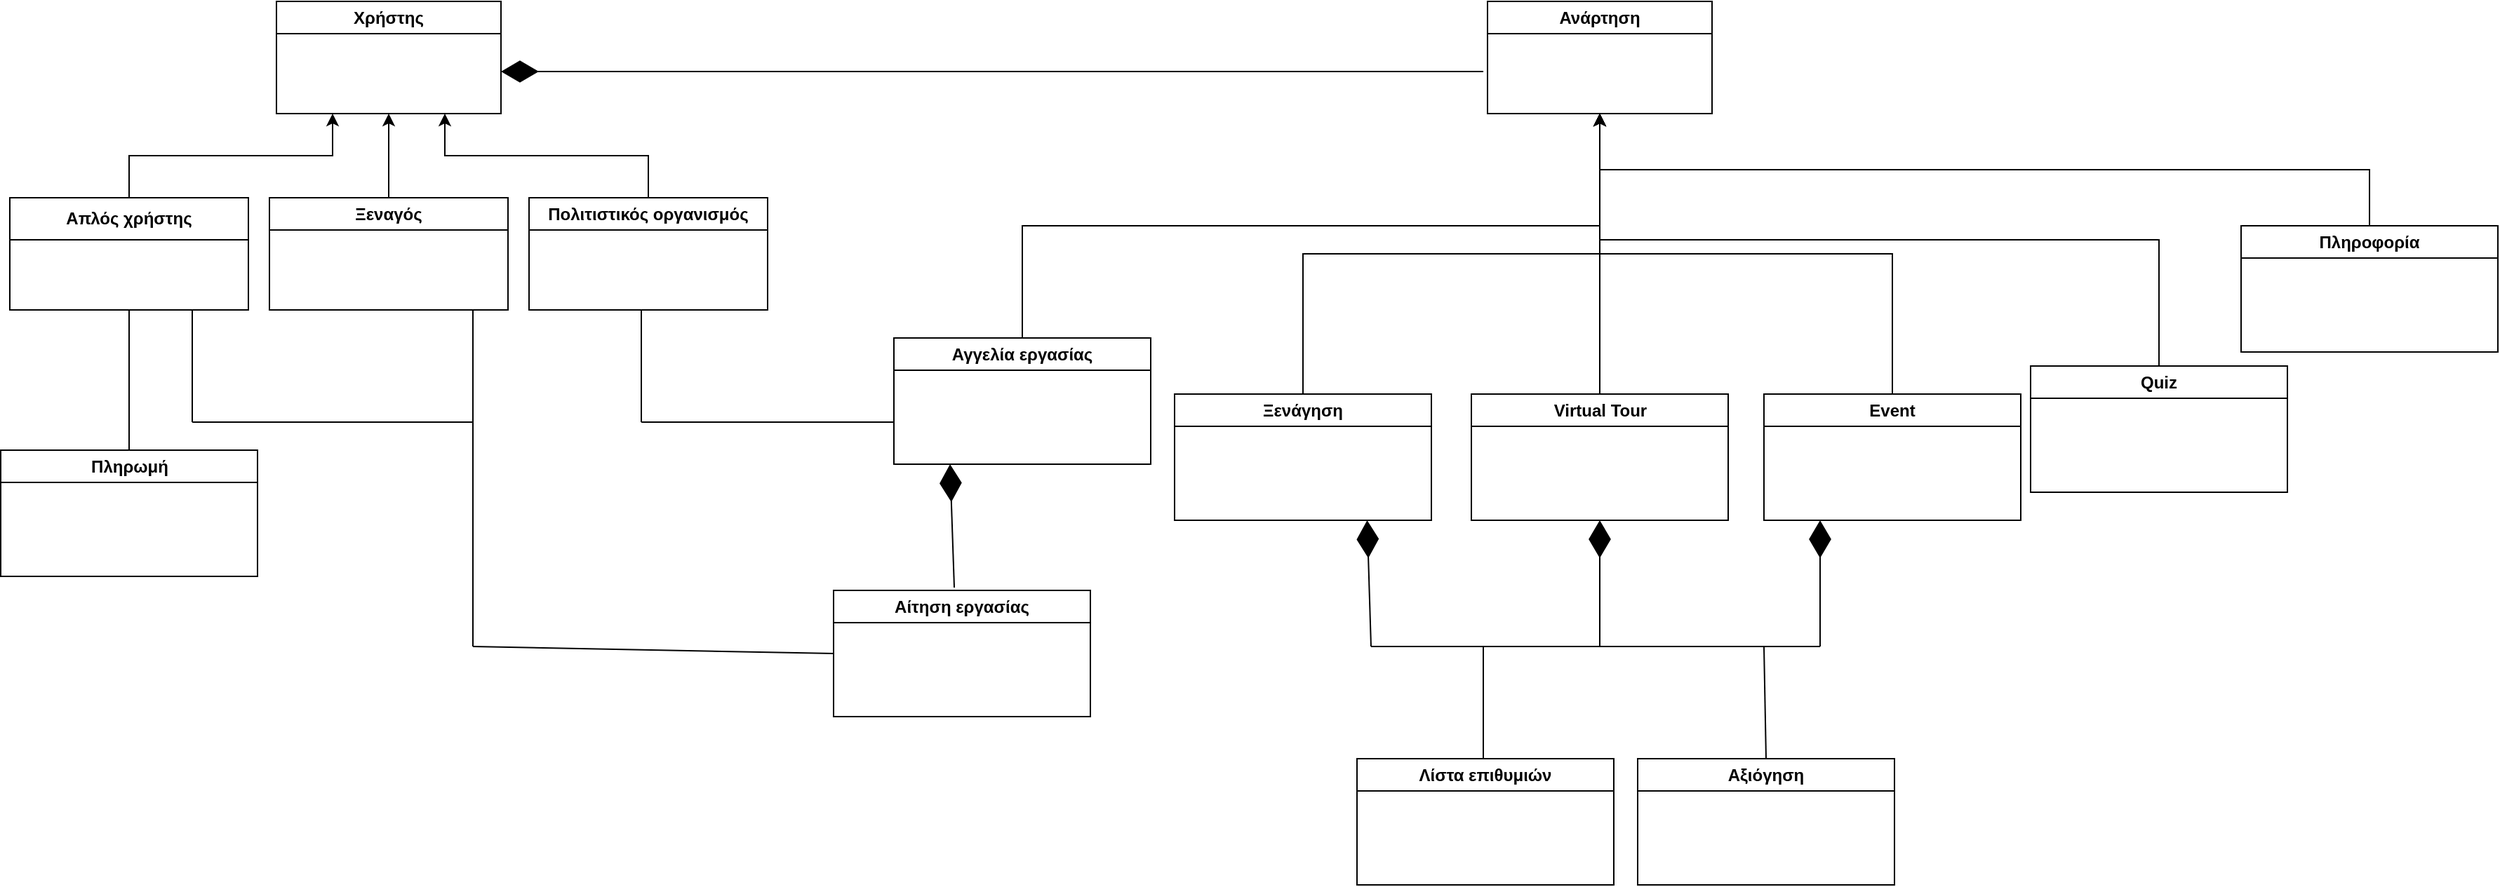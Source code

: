 <mxfile version="21.1.1" type="device">
  <diagram name="Σελίδα-1" id="hfZijqoAA24UyClrSjuV">
    <mxGraphModel dx="1707" dy="427" grid="1" gridSize="10" guides="1" tooltips="1" connect="1" arrows="1" fold="1" page="1" pageScale="1" pageWidth="827" pageHeight="1169" math="0" shadow="0">
      <root>
        <mxCell id="0" />
        <mxCell id="1" parent="0" />
        <mxCell id="enI1zl7nr-y_ysx5LxIe-6" style="edgeStyle=orthogonalEdgeStyle;rounded=0;orthogonalLoop=1;jettySize=auto;html=1;exitX=0.5;exitY=0;exitDx=0;exitDy=0;entryX=0.25;entryY=1;entryDx=0;entryDy=0;" parent="1" source="enI1zl7nr-y_ysx5LxIe-2" target="enI1zl7nr-y_ysx5LxIe-5" edge="1">
          <mxGeometry relative="1" as="geometry" />
        </mxCell>
        <mxCell id="enI1zl7nr-y_ysx5LxIe-2" value="Απλός χρήστης" style="swimlane;whiteSpace=wrap;html=1;startSize=30;" parent="1" vertex="1">
          <mxGeometry x="-770" y="160" width="170" height="80" as="geometry" />
        </mxCell>
        <mxCell id="enI1zl7nr-y_ysx5LxIe-7" style="edgeStyle=orthogonalEdgeStyle;rounded=0;orthogonalLoop=1;jettySize=auto;html=1;exitX=0.5;exitY=0;exitDx=0;exitDy=0;entryX=0.5;entryY=1;entryDx=0;entryDy=0;" parent="1" source="enI1zl7nr-y_ysx5LxIe-3" target="enI1zl7nr-y_ysx5LxIe-5" edge="1">
          <mxGeometry relative="1" as="geometry" />
        </mxCell>
        <mxCell id="enI1zl7nr-y_ysx5LxIe-3" value="Ξεναγός" style="swimlane;whiteSpace=wrap;html=1;" parent="1" vertex="1">
          <mxGeometry x="-585" y="160" width="170" height="80" as="geometry" />
        </mxCell>
        <mxCell id="enI1zl7nr-y_ysx5LxIe-8" style="edgeStyle=orthogonalEdgeStyle;rounded=0;orthogonalLoop=1;jettySize=auto;html=1;exitX=0.5;exitY=0;exitDx=0;exitDy=0;entryX=0.75;entryY=1;entryDx=0;entryDy=0;" parent="1" source="enI1zl7nr-y_ysx5LxIe-4" target="enI1zl7nr-y_ysx5LxIe-5" edge="1">
          <mxGeometry relative="1" as="geometry" />
        </mxCell>
        <mxCell id="enI1zl7nr-y_ysx5LxIe-4" value="Πολιτιστικός οργανισμός" style="swimlane;whiteSpace=wrap;html=1;" parent="1" vertex="1">
          <mxGeometry x="-400" y="160" width="170" height="80" as="geometry" />
        </mxCell>
        <mxCell id="enI1zl7nr-y_ysx5LxIe-5" value="Χρήστης" style="swimlane;whiteSpace=wrap;html=1;" parent="1" vertex="1">
          <mxGeometry x="-580" y="20" width="160" height="80" as="geometry">
            <mxRectangle x="310" y="140" width="140" height="30" as="alternateBounds" />
          </mxGeometry>
        </mxCell>
        <mxCell id="enI1zl7nr-y_ysx5LxIe-10" value="Ανάρτηση" style="swimlane;whiteSpace=wrap;html=1;fillColor=#ffffff;strokeColor=#000000;" parent="1" vertex="1">
          <mxGeometry x="283" y="20" width="160" height="80" as="geometry">
            <mxRectangle x="310" y="140" width="140" height="30" as="alternateBounds" />
          </mxGeometry>
        </mxCell>
        <mxCell id="enI1zl7nr-y_ysx5LxIe-18" style="edgeStyle=orthogonalEdgeStyle;rounded=0;orthogonalLoop=1;jettySize=auto;html=1;exitX=0.5;exitY=0;exitDx=0;exitDy=0;entryX=0.5;entryY=1;entryDx=0;entryDy=0;" parent="1" source="enI1zl7nr-y_ysx5LxIe-11" edge="1" target="enI1zl7nr-y_ysx5LxIe-10">
          <mxGeometry relative="1" as="geometry">
            <mxPoint x="290" y="100" as="targetPoint" />
          </mxGeometry>
        </mxCell>
        <mxCell id="enI1zl7nr-y_ysx5LxIe-11" value="Αγγελία εργασίας" style="swimlane;whiteSpace=wrap;html=1;" parent="1" vertex="1">
          <mxGeometry x="-140" y="260" width="183" height="90" as="geometry" />
        </mxCell>
        <mxCell id="enI1zl7nr-y_ysx5LxIe-19" style="edgeStyle=orthogonalEdgeStyle;rounded=0;orthogonalLoop=1;jettySize=auto;html=1;exitX=0.5;exitY=0;exitDx=0;exitDy=0;entryX=0.5;entryY=1;entryDx=0;entryDy=0;" parent="1" source="enI1zl7nr-y_ysx5LxIe-12" target="enI1zl7nr-y_ysx5LxIe-10" edge="1">
          <mxGeometry relative="1" as="geometry">
            <mxPoint x="363" y="110" as="targetPoint" />
          </mxGeometry>
        </mxCell>
        <mxCell id="enI1zl7nr-y_ysx5LxIe-12" value="Ξενάγηση" style="swimlane;whiteSpace=wrap;html=1;" parent="1" vertex="1">
          <mxGeometry x="60" y="300" width="183" height="90" as="geometry" />
        </mxCell>
        <mxCell id="enI1zl7nr-y_ysx5LxIe-20" style="edgeStyle=orthogonalEdgeStyle;rounded=0;orthogonalLoop=1;jettySize=auto;html=1;exitX=0.5;exitY=0;exitDx=0;exitDy=0;entryX=0.5;entryY=1;entryDx=0;entryDy=0;" parent="1" source="enI1zl7nr-y_ysx5LxIe-13" target="enI1zl7nr-y_ysx5LxIe-10" edge="1">
          <mxGeometry relative="1" as="geometry">
            <mxPoint x="360" y="100" as="targetPoint" />
          </mxGeometry>
        </mxCell>
        <mxCell id="enI1zl7nr-y_ysx5LxIe-13" value="Virtual Tour" style="swimlane;whiteSpace=wrap;html=1;" parent="1" vertex="1">
          <mxGeometry x="271.5" y="300" width="183" height="90" as="geometry" />
        </mxCell>
        <mxCell id="enI1zl7nr-y_ysx5LxIe-23" style="edgeStyle=orthogonalEdgeStyle;rounded=0;orthogonalLoop=1;jettySize=auto;html=1;exitX=0.5;exitY=0;exitDx=0;exitDy=0;entryX=0.5;entryY=1;entryDx=0;entryDy=0;" parent="1" source="enI1zl7nr-y_ysx5LxIe-14" target="enI1zl7nr-y_ysx5LxIe-10" edge="1">
          <mxGeometry relative="1" as="geometry">
            <mxPoint x="390" y="90" as="targetPoint" />
          </mxGeometry>
        </mxCell>
        <mxCell id="enI1zl7nr-y_ysx5LxIe-14" value="Event" style="swimlane;whiteSpace=wrap;html=1;" parent="1" vertex="1">
          <mxGeometry x="480" y="300" width="183" height="90" as="geometry" />
        </mxCell>
        <mxCell id="enI1zl7nr-y_ysx5LxIe-24" style="edgeStyle=orthogonalEdgeStyle;rounded=0;orthogonalLoop=1;jettySize=auto;html=1;exitX=0.5;exitY=0;exitDx=0;exitDy=0;entryX=0.5;entryY=1;entryDx=0;entryDy=0;" parent="1" source="enI1zl7nr-y_ysx5LxIe-15" edge="1" target="enI1zl7nr-y_ysx5LxIe-10">
          <mxGeometry relative="1" as="geometry">
            <mxPoint x="360" y="120" as="targetPoint" />
          </mxGeometry>
        </mxCell>
        <mxCell id="enI1zl7nr-y_ysx5LxIe-15" value="Quiz" style="swimlane;whiteSpace=wrap;html=1;" parent="1" vertex="1">
          <mxGeometry x="670" y="280" width="183" height="90" as="geometry" />
        </mxCell>
        <mxCell id="enI1zl7nr-y_ysx5LxIe-16" value="Πληρωμή" style="swimlane;whiteSpace=wrap;html=1;" parent="1" vertex="1">
          <mxGeometry x="-776.5" y="340" width="183" height="90" as="geometry" />
        </mxCell>
        <mxCell id="enI1zl7nr-y_ysx5LxIe-17" value="Αξιόγηση" style="swimlane;whiteSpace=wrap;html=1;" parent="1" vertex="1">
          <mxGeometry x="390" y="560" width="183" height="90" as="geometry" />
        </mxCell>
        <mxCell id="enI1zl7nr-y_ysx5LxIe-25" value="" style="endArrow=diamondThin;endFill=1;endSize=24;html=1;rounded=0;entryX=0.5;entryY=1;entryDx=0;entryDy=0;" parent="1" target="enI1zl7nr-y_ysx5LxIe-13" edge="1">
          <mxGeometry width="160" relative="1" as="geometry">
            <mxPoint x="363" y="480" as="sourcePoint" />
            <mxPoint x="330" y="390" as="targetPoint" />
            <Array as="points">
              <mxPoint x="363" y="480" />
            </Array>
          </mxGeometry>
        </mxCell>
        <mxCell id="enI1zl7nr-y_ysx5LxIe-26" value="" style="endArrow=diamondThin;endFill=1;endSize=24;html=1;rounded=0;entryX=0.75;entryY=1;entryDx=0;entryDy=0;" parent="1" target="enI1zl7nr-y_ysx5LxIe-12" edge="1">
          <mxGeometry width="160" relative="1" as="geometry">
            <mxPoint x="200" y="480" as="sourcePoint" />
            <mxPoint x="230" y="390" as="targetPoint" />
            <Array as="points" />
          </mxGeometry>
        </mxCell>
        <mxCell id="enI1zl7nr-y_ysx5LxIe-27" value="" style="endArrow=diamondThin;endFill=1;endSize=24;html=1;rounded=0;" parent="1" edge="1">
          <mxGeometry width="160" relative="1" as="geometry">
            <mxPoint x="520" y="480" as="sourcePoint" />
            <mxPoint x="520" y="390" as="targetPoint" />
            <Array as="points" />
          </mxGeometry>
        </mxCell>
        <mxCell id="enI1zl7nr-y_ysx5LxIe-37" value="Αίτηση εργασίας" style="swimlane;whiteSpace=wrap;html=1;" parent="1" vertex="1">
          <mxGeometry x="-183" y="440" width="183" height="90" as="geometry" />
        </mxCell>
        <mxCell id="enI1zl7nr-y_ysx5LxIe-39" value="" style="endArrow=diamondThin;endFill=1;endSize=24;html=1;rounded=0;exitX=0.47;exitY=-0.022;exitDx=0;exitDy=0;exitPerimeter=0;" parent="1" source="enI1zl7nr-y_ysx5LxIe-37" edge="1">
          <mxGeometry width="160" relative="1" as="geometry">
            <mxPoint x="-90" y="430" as="sourcePoint" />
            <mxPoint x="-100" y="350" as="targetPoint" />
          </mxGeometry>
        </mxCell>
        <mxCell id="enI1zl7nr-y_ysx5LxIe-44" value="" style="endArrow=none;html=1;rounded=0;" parent="1" edge="1">
          <mxGeometry width="50" height="50" relative="1" as="geometry">
            <mxPoint x="-440" y="480" as="sourcePoint" />
            <mxPoint x="-440" y="240" as="targetPoint" />
          </mxGeometry>
        </mxCell>
        <mxCell id="enI1zl7nr-y_ysx5LxIe-45" value="" style="endArrow=none;html=1;rounded=0;entryX=0;entryY=0.5;entryDx=0;entryDy=0;" parent="1" target="enI1zl7nr-y_ysx5LxIe-37" edge="1">
          <mxGeometry width="50" height="50" relative="1" as="geometry">
            <mxPoint x="-440" y="480" as="sourcePoint" />
            <mxPoint x="-420" y="300" as="targetPoint" />
          </mxGeometry>
        </mxCell>
        <mxCell id="enI1zl7nr-y_ysx5LxIe-50" value="" style="endArrow=diamondThin;endFill=1;endSize=24;html=1;rounded=0;" parent="1" edge="1">
          <mxGeometry width="160" relative="1" as="geometry">
            <mxPoint x="280" y="70" as="sourcePoint" />
            <mxPoint x="-420" y="70" as="targetPoint" />
          </mxGeometry>
        </mxCell>
        <mxCell id="-BYsHcXAa0WxptcfwSQ--2" style="edgeStyle=orthogonalEdgeStyle;rounded=0;orthogonalLoop=1;jettySize=auto;html=1;exitX=0.5;exitY=0;exitDx=0;exitDy=0;entryX=0.5;entryY=1;entryDx=0;entryDy=0;" edge="1" parent="1" source="-BYsHcXAa0WxptcfwSQ--1" target="enI1zl7nr-y_ysx5LxIe-10">
          <mxGeometry relative="1" as="geometry" />
        </mxCell>
        <mxCell id="-BYsHcXAa0WxptcfwSQ--1" value="Πληροφορία" style="swimlane;whiteSpace=wrap;html=1;" vertex="1" parent="1">
          <mxGeometry x="820" y="180" width="183" height="90" as="geometry" />
        </mxCell>
        <mxCell id="-BYsHcXAa0WxptcfwSQ--4" value="Λίστα επιθυμιών" style="swimlane;whiteSpace=wrap;html=1;" vertex="1" parent="1">
          <mxGeometry x="190" y="560" width="183" height="90" as="geometry" />
        </mxCell>
        <mxCell id="-BYsHcXAa0WxptcfwSQ--10" value="" style="endArrow=none;html=1;rounded=0;exitX=0.5;exitY=0;exitDx=0;exitDy=0;entryX=0.5;entryY=1;entryDx=0;entryDy=0;" edge="1" parent="1" source="enI1zl7nr-y_ysx5LxIe-16" target="enI1zl7nr-y_ysx5LxIe-2">
          <mxGeometry width="50" height="50" relative="1" as="geometry">
            <mxPoint x="-540" y="280" as="sourcePoint" />
            <mxPoint x="-490" y="230" as="targetPoint" />
          </mxGeometry>
        </mxCell>
        <mxCell id="-BYsHcXAa0WxptcfwSQ--11" value="" style="endArrow=none;html=1;rounded=0;" edge="1" parent="1">
          <mxGeometry width="50" height="50" relative="1" as="geometry">
            <mxPoint x="-640" y="320" as="sourcePoint" />
            <mxPoint x="-440" y="320" as="targetPoint" />
          </mxGeometry>
        </mxCell>
        <mxCell id="-BYsHcXAa0WxptcfwSQ--12" value="" style="endArrow=none;html=1;rounded=0;" edge="1" parent="1">
          <mxGeometry width="50" height="50" relative="1" as="geometry">
            <mxPoint x="-640" y="240" as="sourcePoint" />
            <mxPoint x="-640" y="320" as="targetPoint" />
          </mxGeometry>
        </mxCell>
        <mxCell id="-BYsHcXAa0WxptcfwSQ--13" value="" style="endArrow=none;html=1;rounded=0;" edge="1" parent="1">
          <mxGeometry width="50" height="50" relative="1" as="geometry">
            <mxPoint x="-320" y="320" as="sourcePoint" />
            <mxPoint x="-140" y="320" as="targetPoint" />
          </mxGeometry>
        </mxCell>
        <mxCell id="-BYsHcXAa0WxptcfwSQ--14" value="" style="endArrow=none;html=1;rounded=0;" edge="1" parent="1">
          <mxGeometry width="50" height="50" relative="1" as="geometry">
            <mxPoint x="-320" y="320" as="sourcePoint" />
            <mxPoint x="-320" y="240" as="targetPoint" />
          </mxGeometry>
        </mxCell>
        <mxCell id="-BYsHcXAa0WxptcfwSQ--15" value="" style="endArrow=none;html=1;rounded=0;" edge="1" parent="1">
          <mxGeometry width="50" height="50" relative="1" as="geometry">
            <mxPoint x="200" y="480" as="sourcePoint" />
            <mxPoint x="520" y="480" as="targetPoint" />
          </mxGeometry>
        </mxCell>
        <mxCell id="-BYsHcXAa0WxptcfwSQ--16" value="" style="endArrow=none;html=1;rounded=0;" edge="1" parent="1">
          <mxGeometry width="50" height="50" relative="1" as="geometry">
            <mxPoint x="280" y="560" as="sourcePoint" />
            <mxPoint x="280" y="480" as="targetPoint" />
          </mxGeometry>
        </mxCell>
        <mxCell id="-BYsHcXAa0WxptcfwSQ--17" value="" style="endArrow=none;html=1;rounded=0;exitX=0.5;exitY=0;exitDx=0;exitDy=0;" edge="1" parent="1" source="enI1zl7nr-y_ysx5LxIe-17">
          <mxGeometry width="50" height="50" relative="1" as="geometry">
            <mxPoint x="260" y="490" as="sourcePoint" />
            <mxPoint x="480" y="480" as="targetPoint" />
          </mxGeometry>
        </mxCell>
      </root>
    </mxGraphModel>
  </diagram>
</mxfile>
